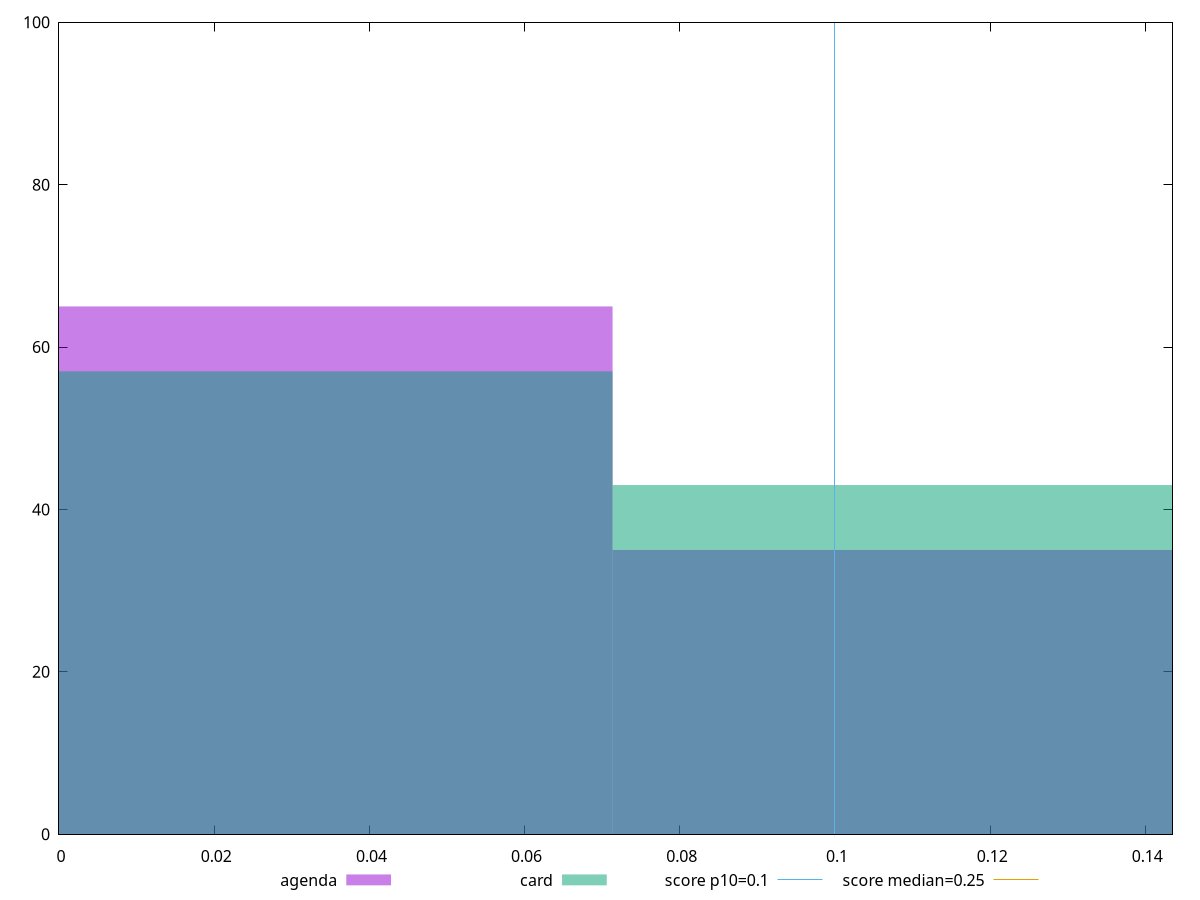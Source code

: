 reset

$agenda <<EOF
0 65
0.14267410939441239 35
EOF

$card <<EOF
0.14267410939441239 43
0 57
EOF

set key outside below
set boxwidth 0.14267410939441239
set xrange [0:0.1434961832894219]
set yrange [0:100]
set trange [0:100]
set style fill transparent solid 0.5 noborder

set parametric
set terminal svg size 640, 500 enhanced background rgb 'white'
set output "reports/report_00032_2021-02-25T10-28-15.087Z/cumulative-layout-shift/comparison/histogram/1_vs_2.svg"

plot $agenda title "agenda" with boxes, \
     $card title "card" with boxes, \
     0.1,t title "score p10=0.1", \
     0.25,t title "score median=0.25"

reset
